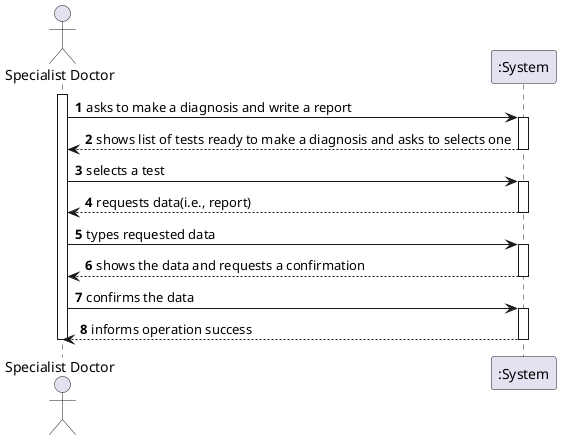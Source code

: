 @startuml
autonumber
actor "Specialist Doctor" as SpDt

activate SpDt
SpDt-> ":System" : asks to make a diagnosis and write a report
activate ":System"
":System" --> SpDt : shows list of tests ready to make a diagnosis and asks to selects one
deactivate ":System"

SpDt-> ":System" : selects a test
activate ":System"
":System" --> SpDt : requests data(i.e., report)
deactivate ":System"

SpDt-> ":System" : types requested data
activate ":System"
":System" --> SpDt : shows the data and requests a confirmation
deactivate ":System"

SpDt-> ":System" : confirms the data
activate ":System"
":System" --> SpDt : informs operation success
deactivate ":System"
deactivate SpDt

@enduml